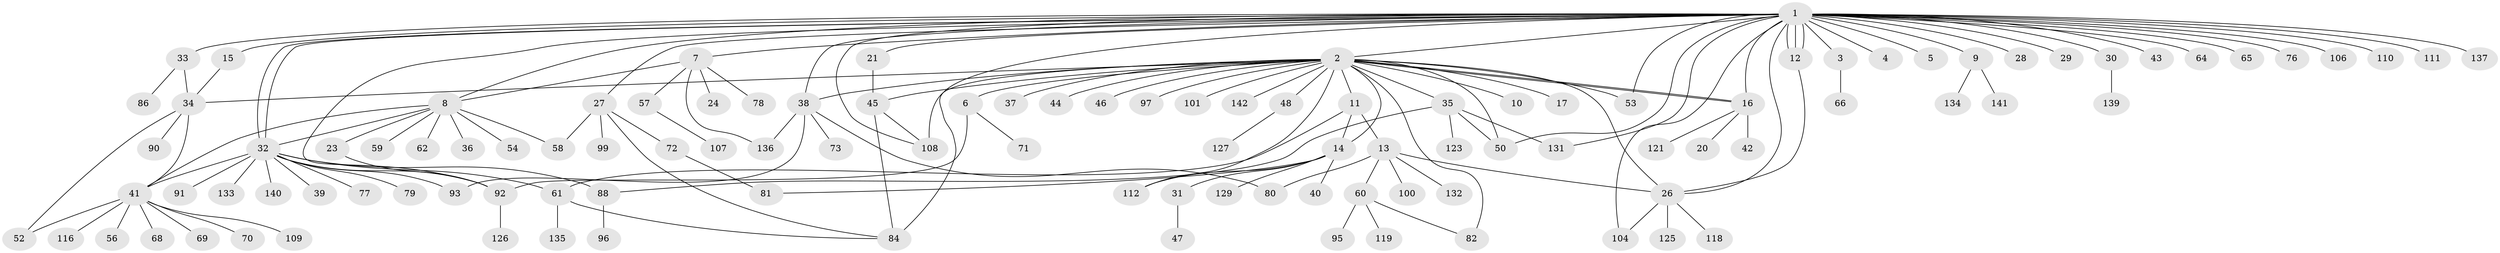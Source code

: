 // Generated by graph-tools (version 1.1) at 2025/51/02/27/25 19:51:57]
// undirected, 112 vertices, 151 edges
graph export_dot {
graph [start="1"]
  node [color=gray90,style=filled];
  1 [super="+89"];
  2 [super="+120"];
  3 [super="+22"];
  4 [super="+49"];
  5;
  6;
  7 [super="+25"];
  8 [super="+83"];
  9 [super="+103"];
  10;
  11 [super="+19"];
  12;
  13;
  14 [super="+18"];
  15;
  16 [super="+124"];
  17;
  20;
  21;
  23 [super="+55"];
  24;
  26 [super="+130"];
  27 [super="+98"];
  28;
  29 [super="+75"];
  30 [super="+74"];
  31;
  32 [super="+51"];
  33;
  34 [super="+117"];
  35;
  36;
  37;
  38 [super="+85"];
  39;
  40;
  41 [super="+87"];
  42;
  43;
  44;
  45 [super="+138"];
  46;
  47;
  48;
  50;
  52;
  53;
  54;
  56;
  57 [super="+67"];
  58 [super="+122"];
  59;
  60 [super="+63"];
  61;
  62;
  64;
  65;
  66;
  68;
  69;
  70 [super="+105"];
  71;
  72;
  73;
  76;
  77;
  78;
  79;
  80;
  81;
  82;
  84 [super="+115"];
  86 [super="+94"];
  88 [super="+102"];
  90;
  91;
  92 [super="+114"];
  93;
  95;
  96;
  97;
  99;
  100 [super="+113"];
  101;
  104;
  106;
  107;
  108;
  109;
  110;
  111 [super="+128"];
  112;
  116;
  118;
  119;
  121;
  123;
  125;
  126;
  127;
  129;
  131;
  132;
  133;
  134;
  135;
  136;
  137;
  139;
  140;
  141;
  142;
  1 -- 2;
  1 -- 3;
  1 -- 4;
  1 -- 5;
  1 -- 7;
  1 -- 8;
  1 -- 9;
  1 -- 12;
  1 -- 12;
  1 -- 12;
  1 -- 15;
  1 -- 16;
  1 -- 21;
  1 -- 26;
  1 -- 27;
  1 -- 28;
  1 -- 29;
  1 -- 30 [weight=2];
  1 -- 32;
  1 -- 32;
  1 -- 33;
  1 -- 38;
  1 -- 43;
  1 -- 50;
  1 -- 53;
  1 -- 64;
  1 -- 65;
  1 -- 76;
  1 -- 84;
  1 -- 92;
  1 -- 104;
  1 -- 106;
  1 -- 111 [weight=2];
  1 -- 131;
  1 -- 137;
  1 -- 108;
  1 -- 110;
  2 -- 6;
  2 -- 10;
  2 -- 11;
  2 -- 14 [weight=2];
  2 -- 16;
  2 -- 16;
  2 -- 17;
  2 -- 35;
  2 -- 37;
  2 -- 38;
  2 -- 44;
  2 -- 45;
  2 -- 46;
  2 -- 48;
  2 -- 50;
  2 -- 82;
  2 -- 97;
  2 -- 101;
  2 -- 108;
  2 -- 112;
  2 -- 142;
  2 -- 34;
  2 -- 53;
  2 -- 26;
  3 -- 66;
  6 -- 71;
  6 -- 92;
  7 -- 8;
  7 -- 24;
  7 -- 57;
  7 -- 78;
  7 -- 136;
  8 -- 23;
  8 -- 36;
  8 -- 54;
  8 -- 58;
  8 -- 59;
  8 -- 62;
  8 -- 41;
  8 -- 32;
  9 -- 141;
  9 -- 134;
  11 -- 13;
  11 -- 61;
  11 -- 14;
  12 -- 26;
  13 -- 26;
  13 -- 60;
  13 -- 80;
  13 -- 100;
  13 -- 132;
  14 -- 31;
  14 -- 40;
  14 -- 81;
  14 -- 112;
  14 -- 129;
  15 -- 34;
  16 -- 20;
  16 -- 42;
  16 -- 121;
  21 -- 45;
  23 -- 92;
  26 -- 104;
  26 -- 118;
  26 -- 125;
  27 -- 58;
  27 -- 72;
  27 -- 99;
  27 -- 84;
  30 -- 139;
  31 -- 47;
  32 -- 39;
  32 -- 41;
  32 -- 88;
  32 -- 92;
  32 -- 133;
  32 -- 140;
  32 -- 61;
  32 -- 93;
  32 -- 91;
  32 -- 77;
  32 -- 79;
  33 -- 86;
  33 -- 34;
  34 -- 41;
  34 -- 52;
  34 -- 90;
  35 -- 50;
  35 -- 88;
  35 -- 123;
  35 -- 131;
  38 -- 73;
  38 -- 80;
  38 -- 93;
  38 -- 136;
  41 -- 52;
  41 -- 56;
  41 -- 68;
  41 -- 69;
  41 -- 70;
  41 -- 109;
  41 -- 116;
  45 -- 84 [weight=2];
  45 -- 108;
  48 -- 127;
  57 -- 107;
  60 -- 82;
  60 -- 95;
  60 -- 119;
  61 -- 135;
  61 -- 84;
  72 -- 81;
  88 -- 96;
  92 -- 126;
}

